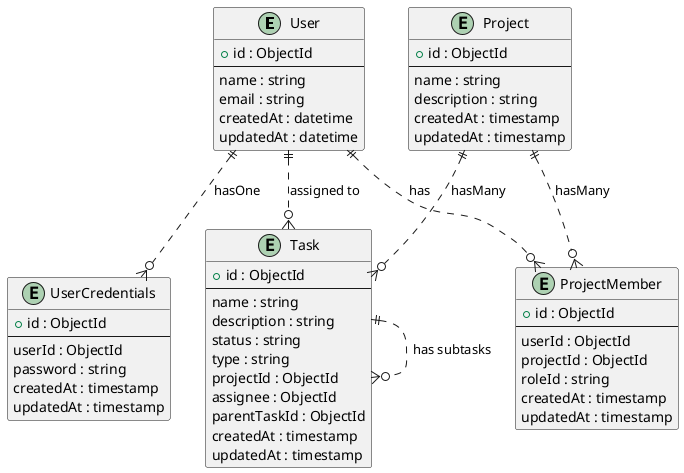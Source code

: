 @startuml db

entity "User" {
  + id : ObjectId
  --
  name : string
  email : string
  createdAt : datetime
  updatedAt : datetime
}

entity "UserCredentials" {
  + id : ObjectId
  --
  userId : ObjectId
  password : string
  createdAt : timestamp
  updatedAt : timestamp
}

entity "Project" {
  + id : ObjectId
  --
  name : string
  description : string
  createdAt : timestamp
  updatedAt : timestamp
}

entity "ProjectMember" {
  + id : ObjectId
  --
  userId : ObjectId
  projectId : ObjectId
  roleId : string
  createdAt : timestamp
  updatedAt : timestamp
}

entity "Task" {
  + id : ObjectId
  --
  name : string
  description : string
  status : string
  type : string
  projectId : ObjectId
  assignee : ObjectId
  parentTaskId : ObjectId
  createdAt : timestamp
  updatedAt : timestamp
}

User ||..o{ ProjectMember : has
User ||..o{ UserCredentials : hasOne

Project ||..o{ ProjectMember : hasMany
Project ||..o{ Task : hasMany
User ||..o{ Task : "assigned to"
Task ||..o{ Task : "has subtasks"

@enduml
